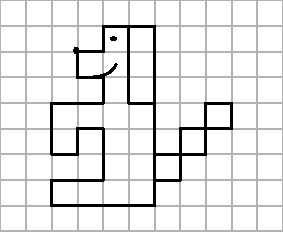size(5cm);

int m = 11, n = 9;

pen gray = gray(0.7);

for (int i = 0; i <= m; ++i)
    draw((i,0)--(i,n), gray);

for (int j = 0; j <= n; ++j)
    draw((0,j)--(m,j), gray);

draw(
    (2,1)--(6,1)--(6,8)-- // bottom and back outline
    (4,8)--(4,7)--(3,7)--(3,6)--(4,6)--(4,5)-- // face outline
    (2,5)--(2,3)--(3,3)--(3,4)--(4,4)--(4,2)--(2,2)--cycle // paws
    ^^
    (6,2)--(7,2)--(7,3)--(8,3)--(8,4)--(9,4)--(9,5)--
    (8,5)--(8,4)--(7,4)--(7,3)--(6,3) // tail
    ^^
    (6,5)--(5,5)--(5,8) // ear
    ^^
    (4.5,6.5){SSW}..{W}(3,6) // smile
, linewidth(1));

//dot((3,7));
//dot((4.5,7.5));
fill(shift(2.95,7.05) * yscale(1.2) * xscale(1.0) * circle((0,0), 0.1));
fill(shift(4.40,7.50) * yscale(0.8) * xscale(1.2) * circle((0,0), 0.1));

